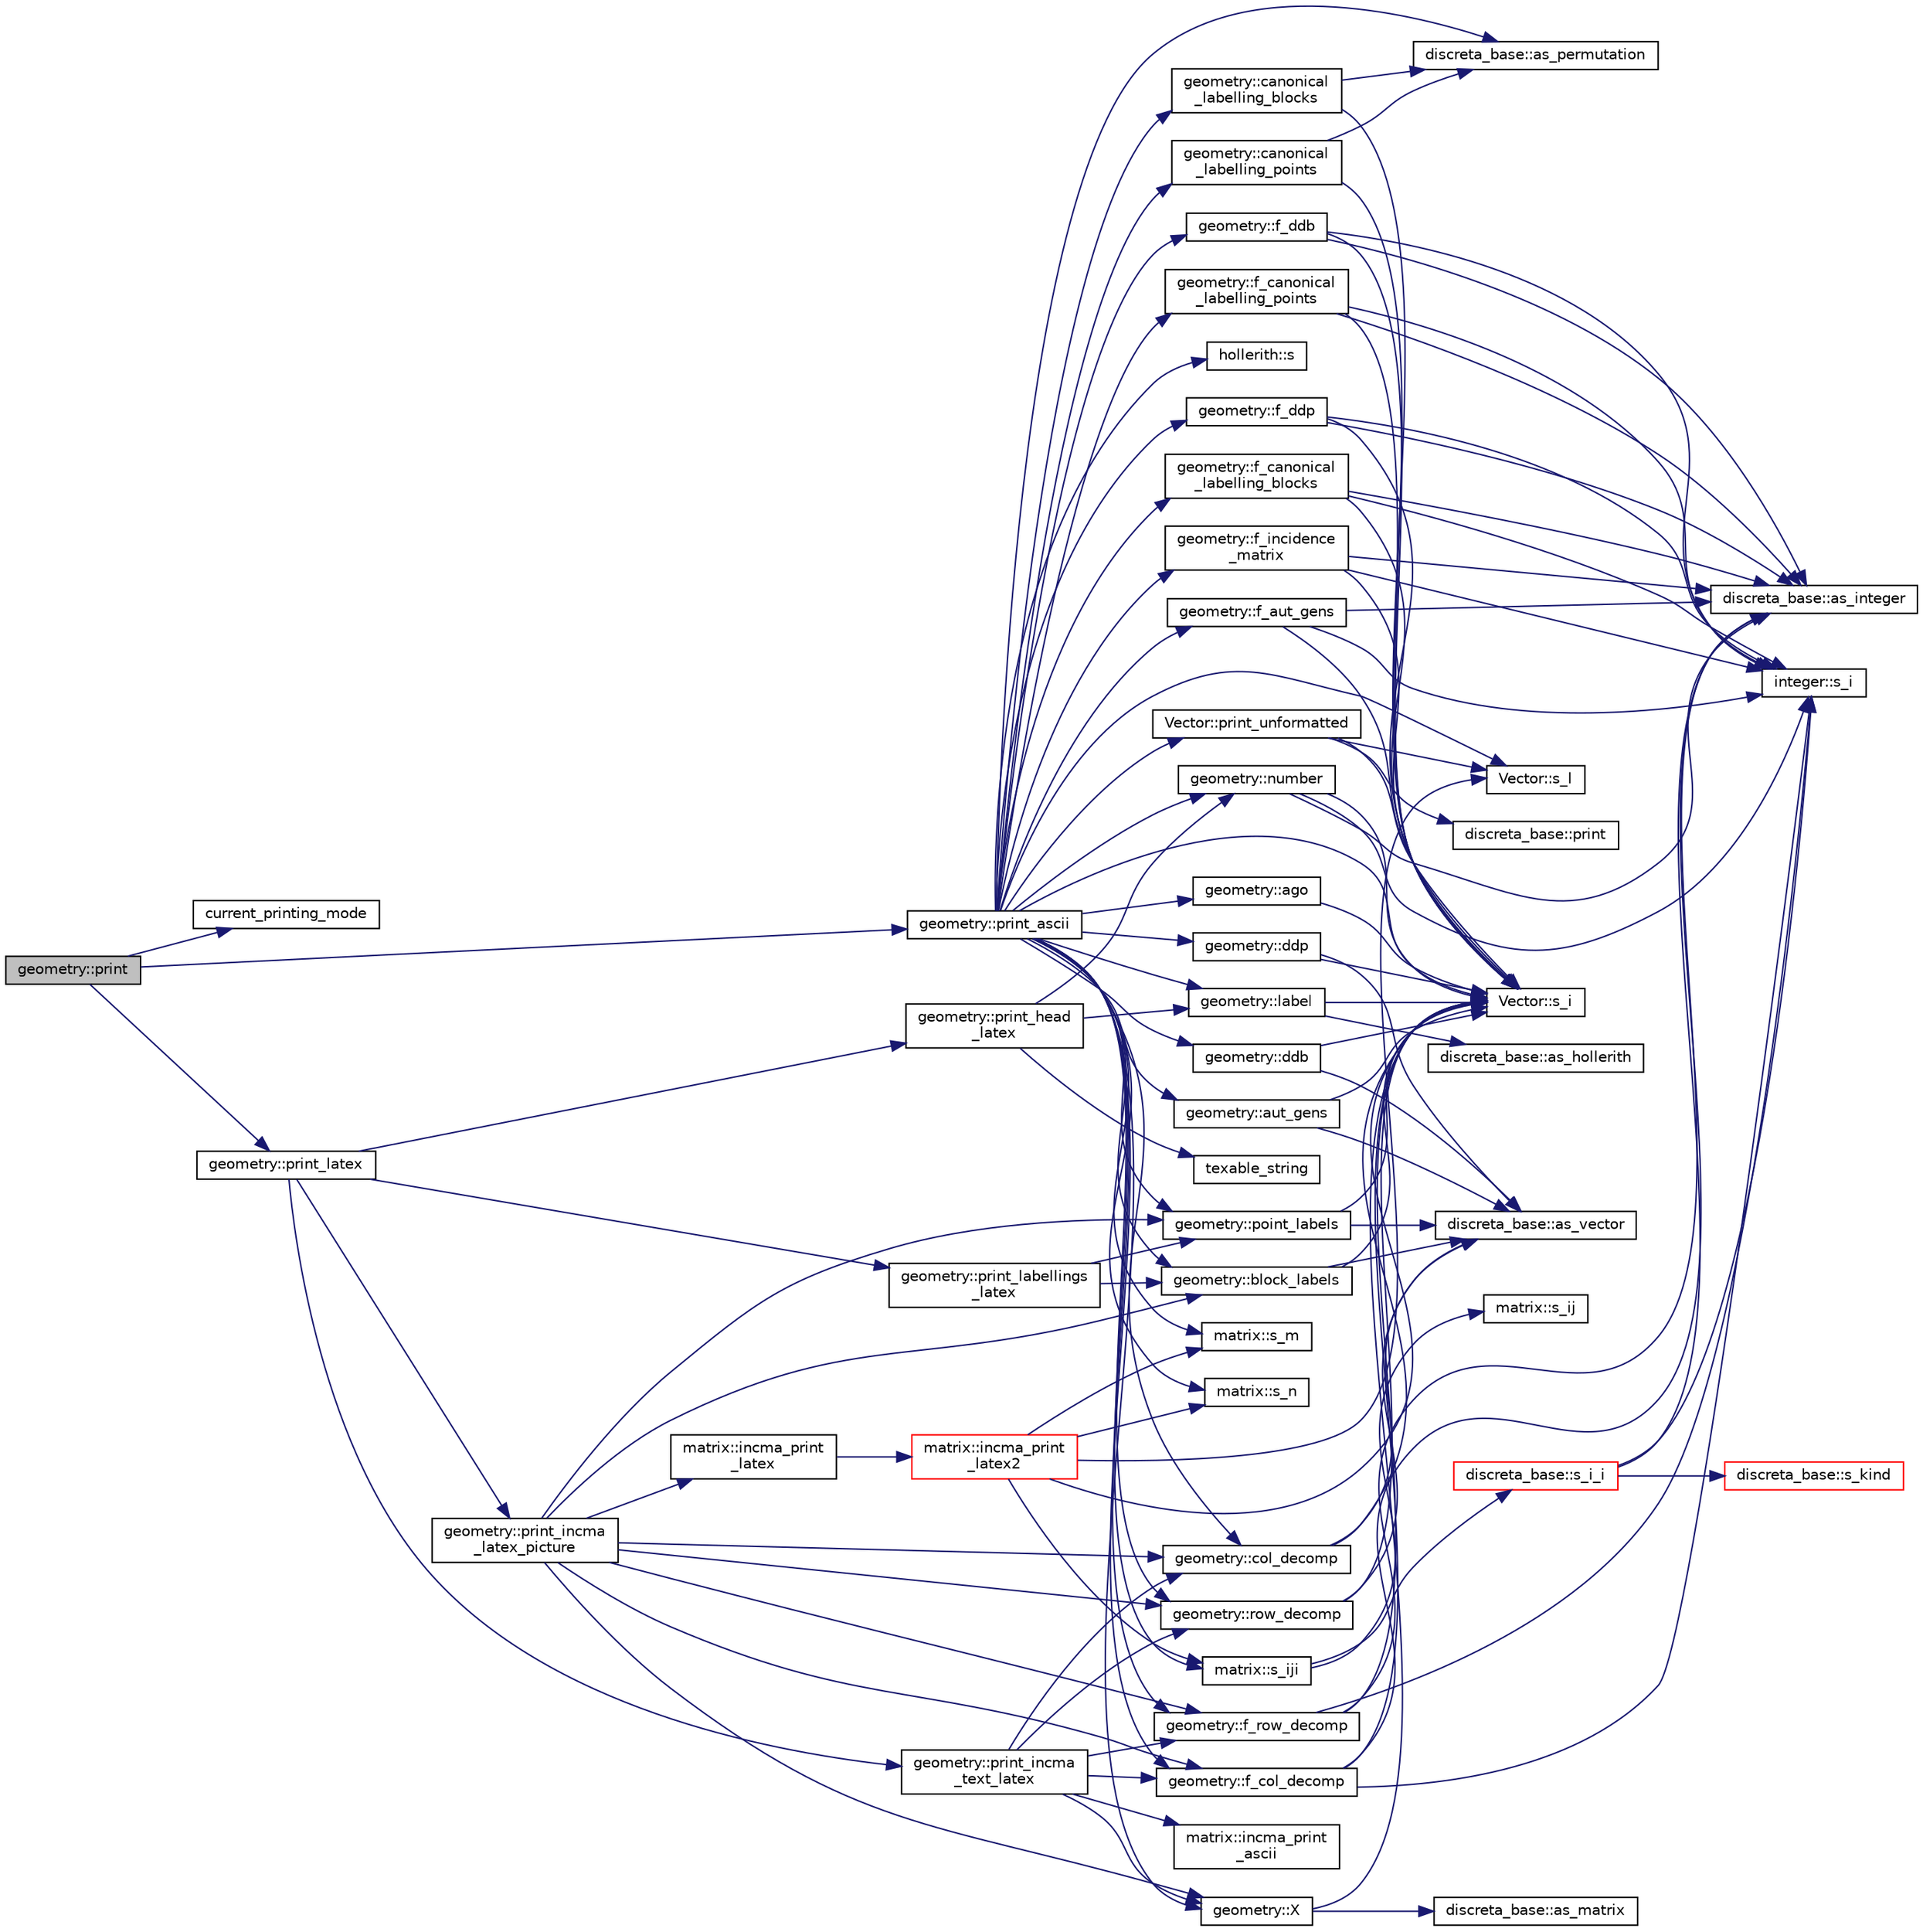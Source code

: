 digraph "geometry::print"
{
  edge [fontname="Helvetica",fontsize="10",labelfontname="Helvetica",labelfontsize="10"];
  node [fontname="Helvetica",fontsize="10",shape=record];
  rankdir="LR";
  Node951 [label="geometry::print",height=0.2,width=0.4,color="black", fillcolor="grey75", style="filled", fontcolor="black"];
  Node951 -> Node952 [color="midnightblue",fontsize="10",style="solid",fontname="Helvetica"];
  Node952 [label="current_printing_mode",height=0.2,width=0.4,color="black", fillcolor="white", style="filled",URL="$d9/d60/discreta_8h.html#afcd81bfedce13a2f5f14361608e763f2"];
  Node951 -> Node953 [color="midnightblue",fontsize="10",style="solid",fontname="Helvetica"];
  Node953 [label="geometry::print_latex",height=0.2,width=0.4,color="black", fillcolor="white", style="filled",URL="$da/d44/classgeometry.html#a1d45497d61d4dc8f7325156158b7e661"];
  Node953 -> Node954 [color="midnightblue",fontsize="10",style="solid",fontname="Helvetica"];
  Node954 [label="geometry::print_head\l_latex",height=0.2,width=0.4,color="black", fillcolor="white", style="filled",URL="$da/d44/classgeometry.html#a1a65ce3ff3b89b6bb663aa9a559ada2a"];
  Node954 -> Node955 [color="midnightblue",fontsize="10",style="solid",fontname="Helvetica"];
  Node955 [label="texable_string",height=0.2,width=0.4,color="black", fillcolor="white", style="filled",URL="$d9/d60/discreta_8h.html#ad922087122d64d76d195de415553e034"];
  Node954 -> Node956 [color="midnightblue",fontsize="10",style="solid",fontname="Helvetica"];
  Node956 [label="geometry::label",height=0.2,width=0.4,color="black", fillcolor="white", style="filled",URL="$da/d44/classgeometry.html#a8be3ddf6aebe1e3c52b67cfe316e638f"];
  Node956 -> Node957 [color="midnightblue",fontsize="10",style="solid",fontname="Helvetica"];
  Node957 [label="Vector::s_i",height=0.2,width=0.4,color="black", fillcolor="white", style="filled",URL="$d5/db2/class_vector.html#a1c4fe1752523df8119f70dd550244871"];
  Node956 -> Node958 [color="midnightblue",fontsize="10",style="solid",fontname="Helvetica"];
  Node958 [label="discreta_base::as_hollerith",height=0.2,width=0.4,color="black", fillcolor="white", style="filled",URL="$d7/d71/classdiscreta__base.html#a3e66f82711f314710107e2f29e589690"];
  Node954 -> Node959 [color="midnightblue",fontsize="10",style="solid",fontname="Helvetica"];
  Node959 [label="geometry::number",height=0.2,width=0.4,color="black", fillcolor="white", style="filled",URL="$da/d44/classgeometry.html#a47f809adc7a1158065da4dfae214f05f"];
  Node959 -> Node957 [color="midnightblue",fontsize="10",style="solid",fontname="Helvetica"];
  Node959 -> Node960 [color="midnightblue",fontsize="10",style="solid",fontname="Helvetica"];
  Node960 [label="discreta_base::as_integer",height=0.2,width=0.4,color="black", fillcolor="white", style="filled",URL="$d7/d71/classdiscreta__base.html#a00d7691eaf874fd283d942692fe8dd26"];
  Node959 -> Node961 [color="midnightblue",fontsize="10",style="solid",fontname="Helvetica"];
  Node961 [label="integer::s_i",height=0.2,width=0.4,color="black", fillcolor="white", style="filled",URL="$d0/de5/classinteger.html#adf28e9f94d4c844adaa950deeb80b904"];
  Node953 -> Node962 [color="midnightblue",fontsize="10",style="solid",fontname="Helvetica"];
  Node962 [label="geometry::print_incma\l_text_latex",height=0.2,width=0.4,color="black", fillcolor="white", style="filled",URL="$da/d44/classgeometry.html#a400fa93fa773518f7b55c454fa69ee78"];
  Node962 -> Node963 [color="midnightblue",fontsize="10",style="solid",fontname="Helvetica"];
  Node963 [label="geometry::X",height=0.2,width=0.4,color="black", fillcolor="white", style="filled",URL="$da/d44/classgeometry.html#a2eff9c42b83c90012092d49218237d9d"];
  Node963 -> Node957 [color="midnightblue",fontsize="10",style="solid",fontname="Helvetica"];
  Node963 -> Node964 [color="midnightblue",fontsize="10",style="solid",fontname="Helvetica"];
  Node964 [label="discreta_base::as_matrix",height=0.2,width=0.4,color="black", fillcolor="white", style="filled",URL="$d7/d71/classdiscreta__base.html#ae4d7f56d917a4707b838fbffde6467ff"];
  Node962 -> Node965 [color="midnightblue",fontsize="10",style="solid",fontname="Helvetica"];
  Node965 [label="matrix::incma_print\l_ascii",height=0.2,width=0.4,color="black", fillcolor="white", style="filled",URL="$d1/d8d/classmatrix.html#a1eba80b1e47f3672e6880e7343eea8e4"];
  Node962 -> Node966 [color="midnightblue",fontsize="10",style="solid",fontname="Helvetica"];
  Node966 [label="geometry::f_row_decomp",height=0.2,width=0.4,color="black", fillcolor="white", style="filled",URL="$da/d44/classgeometry.html#a149ccf1dac87cbced60547e9608bb42d"];
  Node966 -> Node957 [color="midnightblue",fontsize="10",style="solid",fontname="Helvetica"];
  Node966 -> Node960 [color="midnightblue",fontsize="10",style="solid",fontname="Helvetica"];
  Node966 -> Node961 [color="midnightblue",fontsize="10",style="solid",fontname="Helvetica"];
  Node962 -> Node967 [color="midnightblue",fontsize="10",style="solid",fontname="Helvetica"];
  Node967 [label="geometry::row_decomp",height=0.2,width=0.4,color="black", fillcolor="white", style="filled",URL="$da/d44/classgeometry.html#a58652b4a0edda52732517a06d390882d"];
  Node967 -> Node957 [color="midnightblue",fontsize="10",style="solid",fontname="Helvetica"];
  Node967 -> Node968 [color="midnightblue",fontsize="10",style="solid",fontname="Helvetica"];
  Node968 [label="discreta_base::as_vector",height=0.2,width=0.4,color="black", fillcolor="white", style="filled",URL="$d7/d71/classdiscreta__base.html#a7bdd6cae39c380b128ee9e17e42cf020"];
  Node962 -> Node969 [color="midnightblue",fontsize="10",style="solid",fontname="Helvetica"];
  Node969 [label="geometry::f_col_decomp",height=0.2,width=0.4,color="black", fillcolor="white", style="filled",URL="$da/d44/classgeometry.html#ae0713575216fd4c562da43a469f5edcb"];
  Node969 -> Node957 [color="midnightblue",fontsize="10",style="solid",fontname="Helvetica"];
  Node969 -> Node960 [color="midnightblue",fontsize="10",style="solid",fontname="Helvetica"];
  Node969 -> Node961 [color="midnightblue",fontsize="10",style="solid",fontname="Helvetica"];
  Node962 -> Node970 [color="midnightblue",fontsize="10",style="solid",fontname="Helvetica"];
  Node970 [label="geometry::col_decomp",height=0.2,width=0.4,color="black", fillcolor="white", style="filled",URL="$da/d44/classgeometry.html#a12425a7d0cebea16e0d22c44e7fbe555"];
  Node970 -> Node957 [color="midnightblue",fontsize="10",style="solid",fontname="Helvetica"];
  Node970 -> Node968 [color="midnightblue",fontsize="10",style="solid",fontname="Helvetica"];
  Node953 -> Node971 [color="midnightblue",fontsize="10",style="solid",fontname="Helvetica"];
  Node971 [label="geometry::print_labellings\l_latex",height=0.2,width=0.4,color="black", fillcolor="white", style="filled",URL="$da/d44/classgeometry.html#a1c734bead42349ddea1ad290dc06c428"];
  Node971 -> Node972 [color="midnightblue",fontsize="10",style="solid",fontname="Helvetica"];
  Node972 [label="geometry::point_labels",height=0.2,width=0.4,color="black", fillcolor="white", style="filled",URL="$da/d44/classgeometry.html#aa80150b549283d56c347b8533d9051b0"];
  Node972 -> Node957 [color="midnightblue",fontsize="10",style="solid",fontname="Helvetica"];
  Node972 -> Node968 [color="midnightblue",fontsize="10",style="solid",fontname="Helvetica"];
  Node971 -> Node973 [color="midnightblue",fontsize="10",style="solid",fontname="Helvetica"];
  Node973 [label="geometry::block_labels",height=0.2,width=0.4,color="black", fillcolor="white", style="filled",URL="$da/d44/classgeometry.html#ab40ecc05e06399138dc6354d790d302b"];
  Node973 -> Node957 [color="midnightblue",fontsize="10",style="solid",fontname="Helvetica"];
  Node973 -> Node968 [color="midnightblue",fontsize="10",style="solid",fontname="Helvetica"];
  Node953 -> Node974 [color="midnightblue",fontsize="10",style="solid",fontname="Helvetica"];
  Node974 [label="geometry::print_incma\l_latex_picture",height=0.2,width=0.4,color="black", fillcolor="white", style="filled",URL="$da/d44/classgeometry.html#ae0d174439d57d9bc0b0dd7ffe210b148"];
  Node974 -> Node963 [color="midnightblue",fontsize="10",style="solid",fontname="Helvetica"];
  Node974 -> Node975 [color="midnightblue",fontsize="10",style="solid",fontname="Helvetica"];
  Node975 [label="matrix::incma_print\l_latex",height=0.2,width=0.4,color="black", fillcolor="white", style="filled",URL="$d1/d8d/classmatrix.html#a2f3ef897e502a22def6b90a7c02addf5"];
  Node975 -> Node976 [color="midnightblue",fontsize="10",style="solid",fontname="Helvetica"];
  Node976 [label="matrix::incma_print\l_latex2",height=0.2,width=0.4,color="red", fillcolor="white", style="filled",URL="$d1/d8d/classmatrix.html#a6e282efff2dd195d9aaf94343768106d"];
  Node976 -> Node977 [color="midnightblue",fontsize="10",style="solid",fontname="Helvetica"];
  Node977 [label="matrix::s_m",height=0.2,width=0.4,color="black", fillcolor="white", style="filled",URL="$d1/d8d/classmatrix.html#afeb2e29600e68448b9d1130114b9606f"];
  Node976 -> Node978 [color="midnightblue",fontsize="10",style="solid",fontname="Helvetica"];
  Node978 [label="matrix::s_n",height=0.2,width=0.4,color="black", fillcolor="white", style="filled",URL="$d1/d8d/classmatrix.html#a35f5321a5615451fdc8be7b953f8ac8b"];
  Node976 -> Node1051 [color="midnightblue",fontsize="10",style="solid",fontname="Helvetica"];
  Node1051 [label="Vector::s_l",height=0.2,width=0.4,color="black", fillcolor="white", style="filled",URL="$d5/db2/class_vector.html#ad2dc082288f858d22a528832289e0704"];
  Node976 -> Node957 [color="midnightblue",fontsize="10",style="solid",fontname="Helvetica"];
  Node976 -> Node1054 [color="midnightblue",fontsize="10",style="solid",fontname="Helvetica"];
  Node1054 [label="matrix::s_iji",height=0.2,width=0.4,color="black", fillcolor="white", style="filled",URL="$d1/d8d/classmatrix.html#af8d3c35817af62a3c0097ddf64422d96"];
  Node1054 -> Node1055 [color="midnightblue",fontsize="10",style="solid",fontname="Helvetica"];
  Node1055 [label="matrix::s_ij",height=0.2,width=0.4,color="black", fillcolor="white", style="filled",URL="$d1/d8d/classmatrix.html#ab36f1b3abd2df280224c50c9debb57df"];
  Node1054 -> Node1053 [color="midnightblue",fontsize="10",style="solid",fontname="Helvetica"];
  Node1053 [label="discreta_base::s_i_i",height=0.2,width=0.4,color="red", fillcolor="white", style="filled",URL="$d7/d71/classdiscreta__base.html#aadb92c01fbe69b3034b0214b33fbc735"];
  Node1053 -> Node983 [color="midnightblue",fontsize="10",style="solid",fontname="Helvetica"];
  Node983 [label="discreta_base::s_kind",height=0.2,width=0.4,color="red", fillcolor="white", style="filled",URL="$d7/d71/classdiscreta__base.html#a8a830025c74adbbc3362418a7c2ba157"];
  Node1053 -> Node960 [color="midnightblue",fontsize="10",style="solid",fontname="Helvetica"];
  Node1053 -> Node961 [color="midnightblue",fontsize="10",style="solid",fontname="Helvetica"];
  Node974 -> Node966 [color="midnightblue",fontsize="10",style="solid",fontname="Helvetica"];
  Node974 -> Node967 [color="midnightblue",fontsize="10",style="solid",fontname="Helvetica"];
  Node974 -> Node969 [color="midnightblue",fontsize="10",style="solid",fontname="Helvetica"];
  Node974 -> Node970 [color="midnightblue",fontsize="10",style="solid",fontname="Helvetica"];
  Node974 -> Node972 [color="midnightblue",fontsize="10",style="solid",fontname="Helvetica"];
  Node974 -> Node973 [color="midnightblue",fontsize="10",style="solid",fontname="Helvetica"];
  Node951 -> Node1056 [color="midnightblue",fontsize="10",style="solid",fontname="Helvetica"];
  Node1056 [label="geometry::print_ascii",height=0.2,width=0.4,color="black", fillcolor="white", style="filled",URL="$da/d44/classgeometry.html#a8f5356989decb76fddb4926714240c0d"];
  Node1056 -> Node963 [color="midnightblue",fontsize="10",style="solid",fontname="Helvetica"];
  Node1056 -> Node977 [color="midnightblue",fontsize="10",style="solid",fontname="Helvetica"];
  Node1056 -> Node978 [color="midnightblue",fontsize="10",style="solid",fontname="Helvetica"];
  Node1056 -> Node959 [color="midnightblue",fontsize="10",style="solid",fontname="Helvetica"];
  Node1056 -> Node956 [color="midnightblue",fontsize="10",style="solid",fontname="Helvetica"];
  Node1056 -> Node1042 [color="midnightblue",fontsize="10",style="solid",fontname="Helvetica"];
  Node1042 [label="hollerith::s",height=0.2,width=0.4,color="black", fillcolor="white", style="filled",URL="$d8/d99/classhollerith.html#af61fce2d06f211b25fe3838e4dfee77a"];
  Node1056 -> Node1057 [color="midnightblue",fontsize="10",style="solid",fontname="Helvetica"];
  Node1057 [label="geometry::f_incidence\l_matrix",height=0.2,width=0.4,color="black", fillcolor="white", style="filled",URL="$da/d44/classgeometry.html#a05bd36071a53d68e1c4b0ba981c9cd34"];
  Node1057 -> Node957 [color="midnightblue",fontsize="10",style="solid",fontname="Helvetica"];
  Node1057 -> Node960 [color="midnightblue",fontsize="10",style="solid",fontname="Helvetica"];
  Node1057 -> Node961 [color="midnightblue",fontsize="10",style="solid",fontname="Helvetica"];
  Node1056 -> Node1054 [color="midnightblue",fontsize="10",style="solid",fontname="Helvetica"];
  Node1056 -> Node972 [color="midnightblue",fontsize="10",style="solid",fontname="Helvetica"];
  Node1056 -> Node1058 [color="midnightblue",fontsize="10",style="solid",fontname="Helvetica"];
  Node1058 [label="Vector::print_unformatted",height=0.2,width=0.4,color="black", fillcolor="white", style="filled",URL="$d5/db2/class_vector.html#ad42c035ccb0c95544d2a4af4abaad30c"];
  Node1058 -> Node1051 [color="midnightblue",fontsize="10",style="solid",fontname="Helvetica"];
  Node1058 -> Node957 [color="midnightblue",fontsize="10",style="solid",fontname="Helvetica"];
  Node1058 -> Node1059 [color="midnightblue",fontsize="10",style="solid",fontname="Helvetica"];
  Node1059 [label="discreta_base::print",height=0.2,width=0.4,color="black", fillcolor="white", style="filled",URL="$d7/d71/classdiscreta__base.html#a036e48bc058347046fc9b73dd0951478"];
  Node1056 -> Node973 [color="midnightblue",fontsize="10",style="solid",fontname="Helvetica"];
  Node1056 -> Node966 [color="midnightblue",fontsize="10",style="solid",fontname="Helvetica"];
  Node1056 -> Node967 [color="midnightblue",fontsize="10",style="solid",fontname="Helvetica"];
  Node1056 -> Node1051 [color="midnightblue",fontsize="10",style="solid",fontname="Helvetica"];
  Node1056 -> Node969 [color="midnightblue",fontsize="10",style="solid",fontname="Helvetica"];
  Node1056 -> Node970 [color="midnightblue",fontsize="10",style="solid",fontname="Helvetica"];
  Node1056 -> Node1060 [color="midnightblue",fontsize="10",style="solid",fontname="Helvetica"];
  Node1060 [label="geometry::f_ddp",height=0.2,width=0.4,color="black", fillcolor="white", style="filled",URL="$da/d44/classgeometry.html#a8facc1a86c731a6fb9d30346354987bf"];
  Node1060 -> Node957 [color="midnightblue",fontsize="10",style="solid",fontname="Helvetica"];
  Node1060 -> Node960 [color="midnightblue",fontsize="10",style="solid",fontname="Helvetica"];
  Node1060 -> Node961 [color="midnightblue",fontsize="10",style="solid",fontname="Helvetica"];
  Node1056 -> Node1061 [color="midnightblue",fontsize="10",style="solid",fontname="Helvetica"];
  Node1061 [label="geometry::ddp",height=0.2,width=0.4,color="black", fillcolor="white", style="filled",URL="$da/d44/classgeometry.html#ae00a20f0f75a511d639318673986028e"];
  Node1061 -> Node957 [color="midnightblue",fontsize="10",style="solid",fontname="Helvetica"];
  Node1061 -> Node968 [color="midnightblue",fontsize="10",style="solid",fontname="Helvetica"];
  Node1056 -> Node1062 [color="midnightblue",fontsize="10",style="solid",fontname="Helvetica"];
  Node1062 [label="geometry::f_ddb",height=0.2,width=0.4,color="black", fillcolor="white", style="filled",URL="$da/d44/classgeometry.html#a1b01f7c645961c3a04b167fc2bf0d2c8"];
  Node1062 -> Node957 [color="midnightblue",fontsize="10",style="solid",fontname="Helvetica"];
  Node1062 -> Node960 [color="midnightblue",fontsize="10",style="solid",fontname="Helvetica"];
  Node1062 -> Node961 [color="midnightblue",fontsize="10",style="solid",fontname="Helvetica"];
  Node1056 -> Node1063 [color="midnightblue",fontsize="10",style="solid",fontname="Helvetica"];
  Node1063 [label="geometry::ddb",height=0.2,width=0.4,color="black", fillcolor="white", style="filled",URL="$da/d44/classgeometry.html#a7a47161530f508d7aeb853a090a6eef8"];
  Node1063 -> Node957 [color="midnightblue",fontsize="10",style="solid",fontname="Helvetica"];
  Node1063 -> Node968 [color="midnightblue",fontsize="10",style="solid",fontname="Helvetica"];
  Node1056 -> Node1064 [color="midnightblue",fontsize="10",style="solid",fontname="Helvetica"];
  Node1064 [label="geometry::f_canonical\l_labelling_points",height=0.2,width=0.4,color="black", fillcolor="white", style="filled",URL="$da/d44/classgeometry.html#a0695b0c3dc2a75a232631dfda609daf7"];
  Node1064 -> Node957 [color="midnightblue",fontsize="10",style="solid",fontname="Helvetica"];
  Node1064 -> Node960 [color="midnightblue",fontsize="10",style="solid",fontname="Helvetica"];
  Node1064 -> Node961 [color="midnightblue",fontsize="10",style="solid",fontname="Helvetica"];
  Node1056 -> Node1065 [color="midnightblue",fontsize="10",style="solid",fontname="Helvetica"];
  Node1065 [label="geometry::canonical\l_labelling_points",height=0.2,width=0.4,color="black", fillcolor="white", style="filled",URL="$da/d44/classgeometry.html#ac426783bf96ded3a50f6746f521bdd31"];
  Node1065 -> Node957 [color="midnightblue",fontsize="10",style="solid",fontname="Helvetica"];
  Node1065 -> Node994 [color="midnightblue",fontsize="10",style="solid",fontname="Helvetica"];
  Node994 [label="discreta_base::as_permutation",height=0.2,width=0.4,color="black", fillcolor="white", style="filled",URL="$d7/d71/classdiscreta__base.html#aa4e72f36a82984239b12ae831e131098"];
  Node1056 -> Node1066 [color="midnightblue",fontsize="10",style="solid",fontname="Helvetica"];
  Node1066 [label="geometry::f_canonical\l_labelling_blocks",height=0.2,width=0.4,color="black", fillcolor="white", style="filled",URL="$da/d44/classgeometry.html#a48f58feb451efdf72ce2a5c3411b62c1"];
  Node1066 -> Node957 [color="midnightblue",fontsize="10",style="solid",fontname="Helvetica"];
  Node1066 -> Node960 [color="midnightblue",fontsize="10",style="solid",fontname="Helvetica"];
  Node1066 -> Node961 [color="midnightblue",fontsize="10",style="solid",fontname="Helvetica"];
  Node1056 -> Node1067 [color="midnightblue",fontsize="10",style="solid",fontname="Helvetica"];
  Node1067 [label="geometry::canonical\l_labelling_blocks",height=0.2,width=0.4,color="black", fillcolor="white", style="filled",URL="$da/d44/classgeometry.html#a6d9453619be9ea76e6e63485594b301f"];
  Node1067 -> Node957 [color="midnightblue",fontsize="10",style="solid",fontname="Helvetica"];
  Node1067 -> Node994 [color="midnightblue",fontsize="10",style="solid",fontname="Helvetica"];
  Node1056 -> Node1068 [color="midnightblue",fontsize="10",style="solid",fontname="Helvetica"];
  Node1068 [label="geometry::f_aut_gens",height=0.2,width=0.4,color="black", fillcolor="white", style="filled",URL="$da/d44/classgeometry.html#a774f2388490689cf9a1d369327e7e49c"];
  Node1068 -> Node957 [color="midnightblue",fontsize="10",style="solid",fontname="Helvetica"];
  Node1068 -> Node960 [color="midnightblue",fontsize="10",style="solid",fontname="Helvetica"];
  Node1068 -> Node961 [color="midnightblue",fontsize="10",style="solid",fontname="Helvetica"];
  Node1056 -> Node1069 [color="midnightblue",fontsize="10",style="solid",fontname="Helvetica"];
  Node1069 [label="geometry::ago",height=0.2,width=0.4,color="black", fillcolor="white", style="filled",URL="$da/d44/classgeometry.html#a161d62ea84c011f07d3e64c42ee4d1ee"];
  Node1069 -> Node957 [color="midnightblue",fontsize="10",style="solid",fontname="Helvetica"];
  Node1056 -> Node1070 [color="midnightblue",fontsize="10",style="solid",fontname="Helvetica"];
  Node1070 [label="geometry::aut_gens",height=0.2,width=0.4,color="black", fillcolor="white", style="filled",URL="$da/d44/classgeometry.html#a75778c5288894993efd4006285711670"];
  Node1070 -> Node957 [color="midnightblue",fontsize="10",style="solid",fontname="Helvetica"];
  Node1070 -> Node968 [color="midnightblue",fontsize="10",style="solid",fontname="Helvetica"];
  Node1056 -> Node957 [color="midnightblue",fontsize="10",style="solid",fontname="Helvetica"];
  Node1056 -> Node994 [color="midnightblue",fontsize="10",style="solid",fontname="Helvetica"];
}

